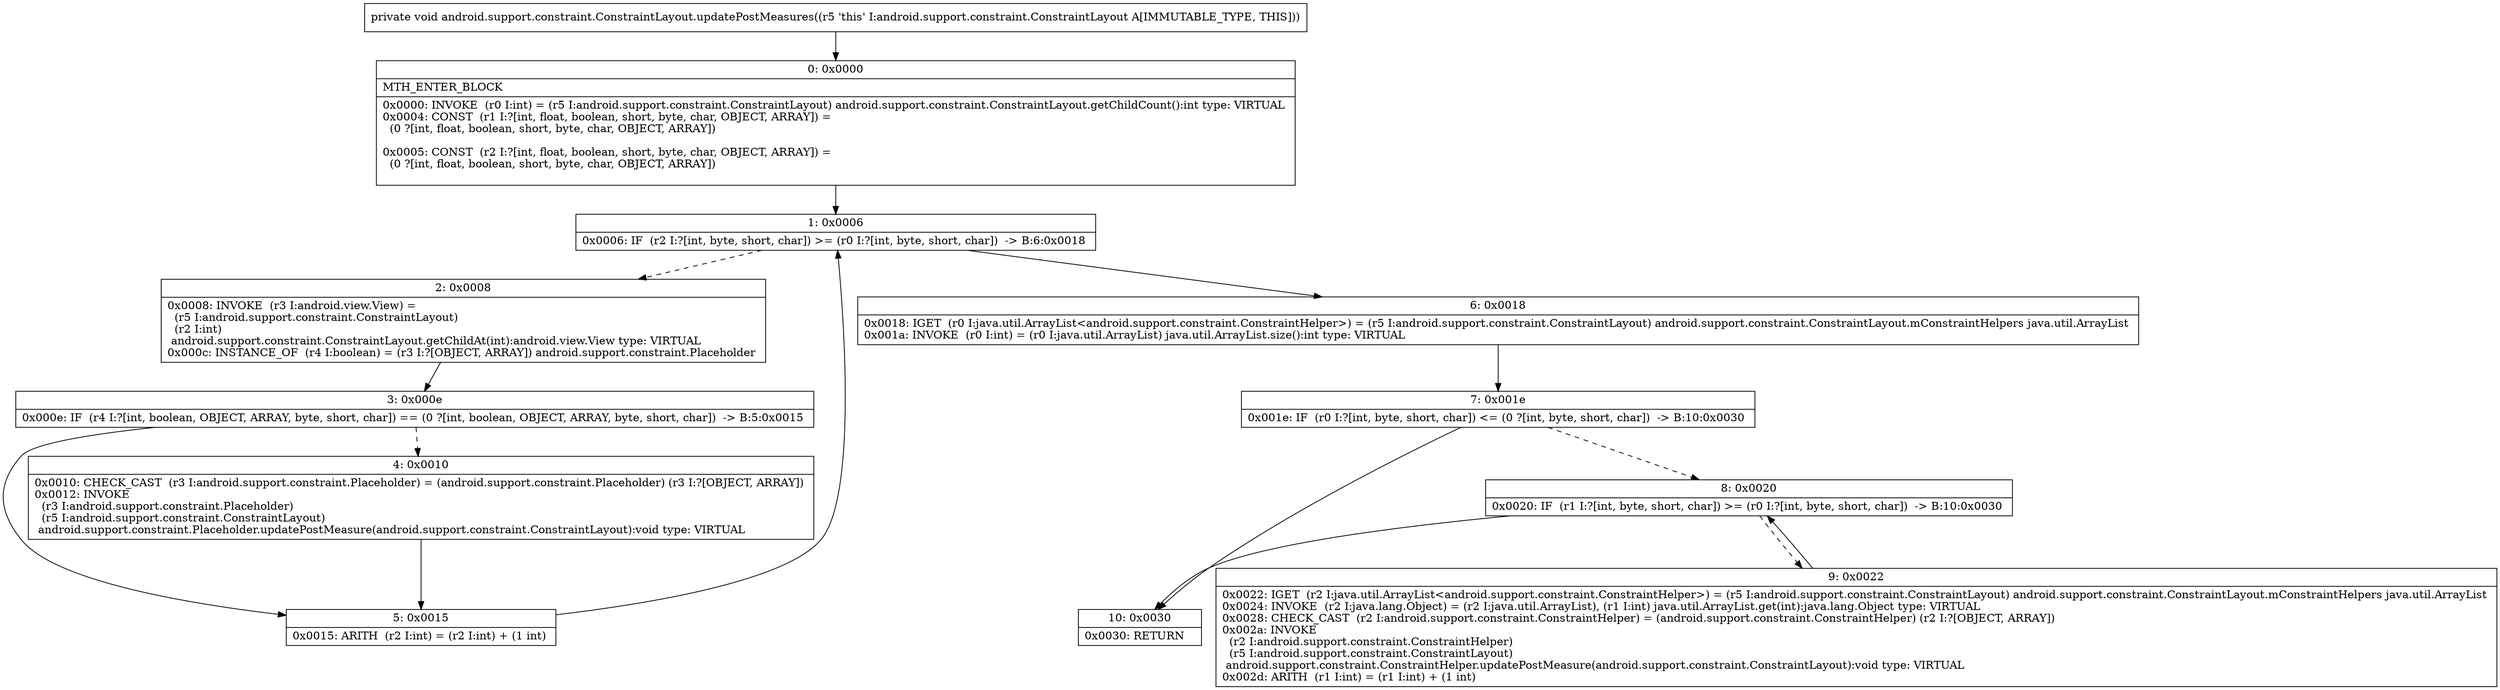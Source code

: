 digraph "CFG forandroid.support.constraint.ConstraintLayout.updatePostMeasures()V" {
Node_0 [shape=record,label="{0\:\ 0x0000|MTH_ENTER_BLOCK\l|0x0000: INVOKE  (r0 I:int) = (r5 I:android.support.constraint.ConstraintLayout) android.support.constraint.ConstraintLayout.getChildCount():int type: VIRTUAL \l0x0004: CONST  (r1 I:?[int, float, boolean, short, byte, char, OBJECT, ARRAY]) = \l  (0 ?[int, float, boolean, short, byte, char, OBJECT, ARRAY])\l \l0x0005: CONST  (r2 I:?[int, float, boolean, short, byte, char, OBJECT, ARRAY]) = \l  (0 ?[int, float, boolean, short, byte, char, OBJECT, ARRAY])\l \l}"];
Node_1 [shape=record,label="{1\:\ 0x0006|0x0006: IF  (r2 I:?[int, byte, short, char]) \>= (r0 I:?[int, byte, short, char])  \-\> B:6:0x0018 \l}"];
Node_2 [shape=record,label="{2\:\ 0x0008|0x0008: INVOKE  (r3 I:android.view.View) = \l  (r5 I:android.support.constraint.ConstraintLayout)\l  (r2 I:int)\l android.support.constraint.ConstraintLayout.getChildAt(int):android.view.View type: VIRTUAL \l0x000c: INSTANCE_OF  (r4 I:boolean) = (r3 I:?[OBJECT, ARRAY]) android.support.constraint.Placeholder \l}"];
Node_3 [shape=record,label="{3\:\ 0x000e|0x000e: IF  (r4 I:?[int, boolean, OBJECT, ARRAY, byte, short, char]) == (0 ?[int, boolean, OBJECT, ARRAY, byte, short, char])  \-\> B:5:0x0015 \l}"];
Node_4 [shape=record,label="{4\:\ 0x0010|0x0010: CHECK_CAST  (r3 I:android.support.constraint.Placeholder) = (android.support.constraint.Placeholder) (r3 I:?[OBJECT, ARRAY]) \l0x0012: INVOKE  \l  (r3 I:android.support.constraint.Placeholder)\l  (r5 I:android.support.constraint.ConstraintLayout)\l android.support.constraint.Placeholder.updatePostMeasure(android.support.constraint.ConstraintLayout):void type: VIRTUAL \l}"];
Node_5 [shape=record,label="{5\:\ 0x0015|0x0015: ARITH  (r2 I:int) = (r2 I:int) + (1 int) \l}"];
Node_6 [shape=record,label="{6\:\ 0x0018|0x0018: IGET  (r0 I:java.util.ArrayList\<android.support.constraint.ConstraintHelper\>) = (r5 I:android.support.constraint.ConstraintLayout) android.support.constraint.ConstraintLayout.mConstraintHelpers java.util.ArrayList \l0x001a: INVOKE  (r0 I:int) = (r0 I:java.util.ArrayList) java.util.ArrayList.size():int type: VIRTUAL \l}"];
Node_7 [shape=record,label="{7\:\ 0x001e|0x001e: IF  (r0 I:?[int, byte, short, char]) \<= (0 ?[int, byte, short, char])  \-\> B:10:0x0030 \l}"];
Node_8 [shape=record,label="{8\:\ 0x0020|0x0020: IF  (r1 I:?[int, byte, short, char]) \>= (r0 I:?[int, byte, short, char])  \-\> B:10:0x0030 \l}"];
Node_9 [shape=record,label="{9\:\ 0x0022|0x0022: IGET  (r2 I:java.util.ArrayList\<android.support.constraint.ConstraintHelper\>) = (r5 I:android.support.constraint.ConstraintLayout) android.support.constraint.ConstraintLayout.mConstraintHelpers java.util.ArrayList \l0x0024: INVOKE  (r2 I:java.lang.Object) = (r2 I:java.util.ArrayList), (r1 I:int) java.util.ArrayList.get(int):java.lang.Object type: VIRTUAL \l0x0028: CHECK_CAST  (r2 I:android.support.constraint.ConstraintHelper) = (android.support.constraint.ConstraintHelper) (r2 I:?[OBJECT, ARRAY]) \l0x002a: INVOKE  \l  (r2 I:android.support.constraint.ConstraintHelper)\l  (r5 I:android.support.constraint.ConstraintLayout)\l android.support.constraint.ConstraintHelper.updatePostMeasure(android.support.constraint.ConstraintLayout):void type: VIRTUAL \l0x002d: ARITH  (r1 I:int) = (r1 I:int) + (1 int) \l}"];
Node_10 [shape=record,label="{10\:\ 0x0030|0x0030: RETURN   \l}"];
MethodNode[shape=record,label="{private void android.support.constraint.ConstraintLayout.updatePostMeasures((r5 'this' I:android.support.constraint.ConstraintLayout A[IMMUTABLE_TYPE, THIS])) }"];
MethodNode -> Node_0;
Node_0 -> Node_1;
Node_1 -> Node_2[style=dashed];
Node_1 -> Node_6;
Node_2 -> Node_3;
Node_3 -> Node_4[style=dashed];
Node_3 -> Node_5;
Node_4 -> Node_5;
Node_5 -> Node_1;
Node_6 -> Node_7;
Node_7 -> Node_8[style=dashed];
Node_7 -> Node_10;
Node_8 -> Node_9[style=dashed];
Node_8 -> Node_10;
Node_9 -> Node_8;
}

